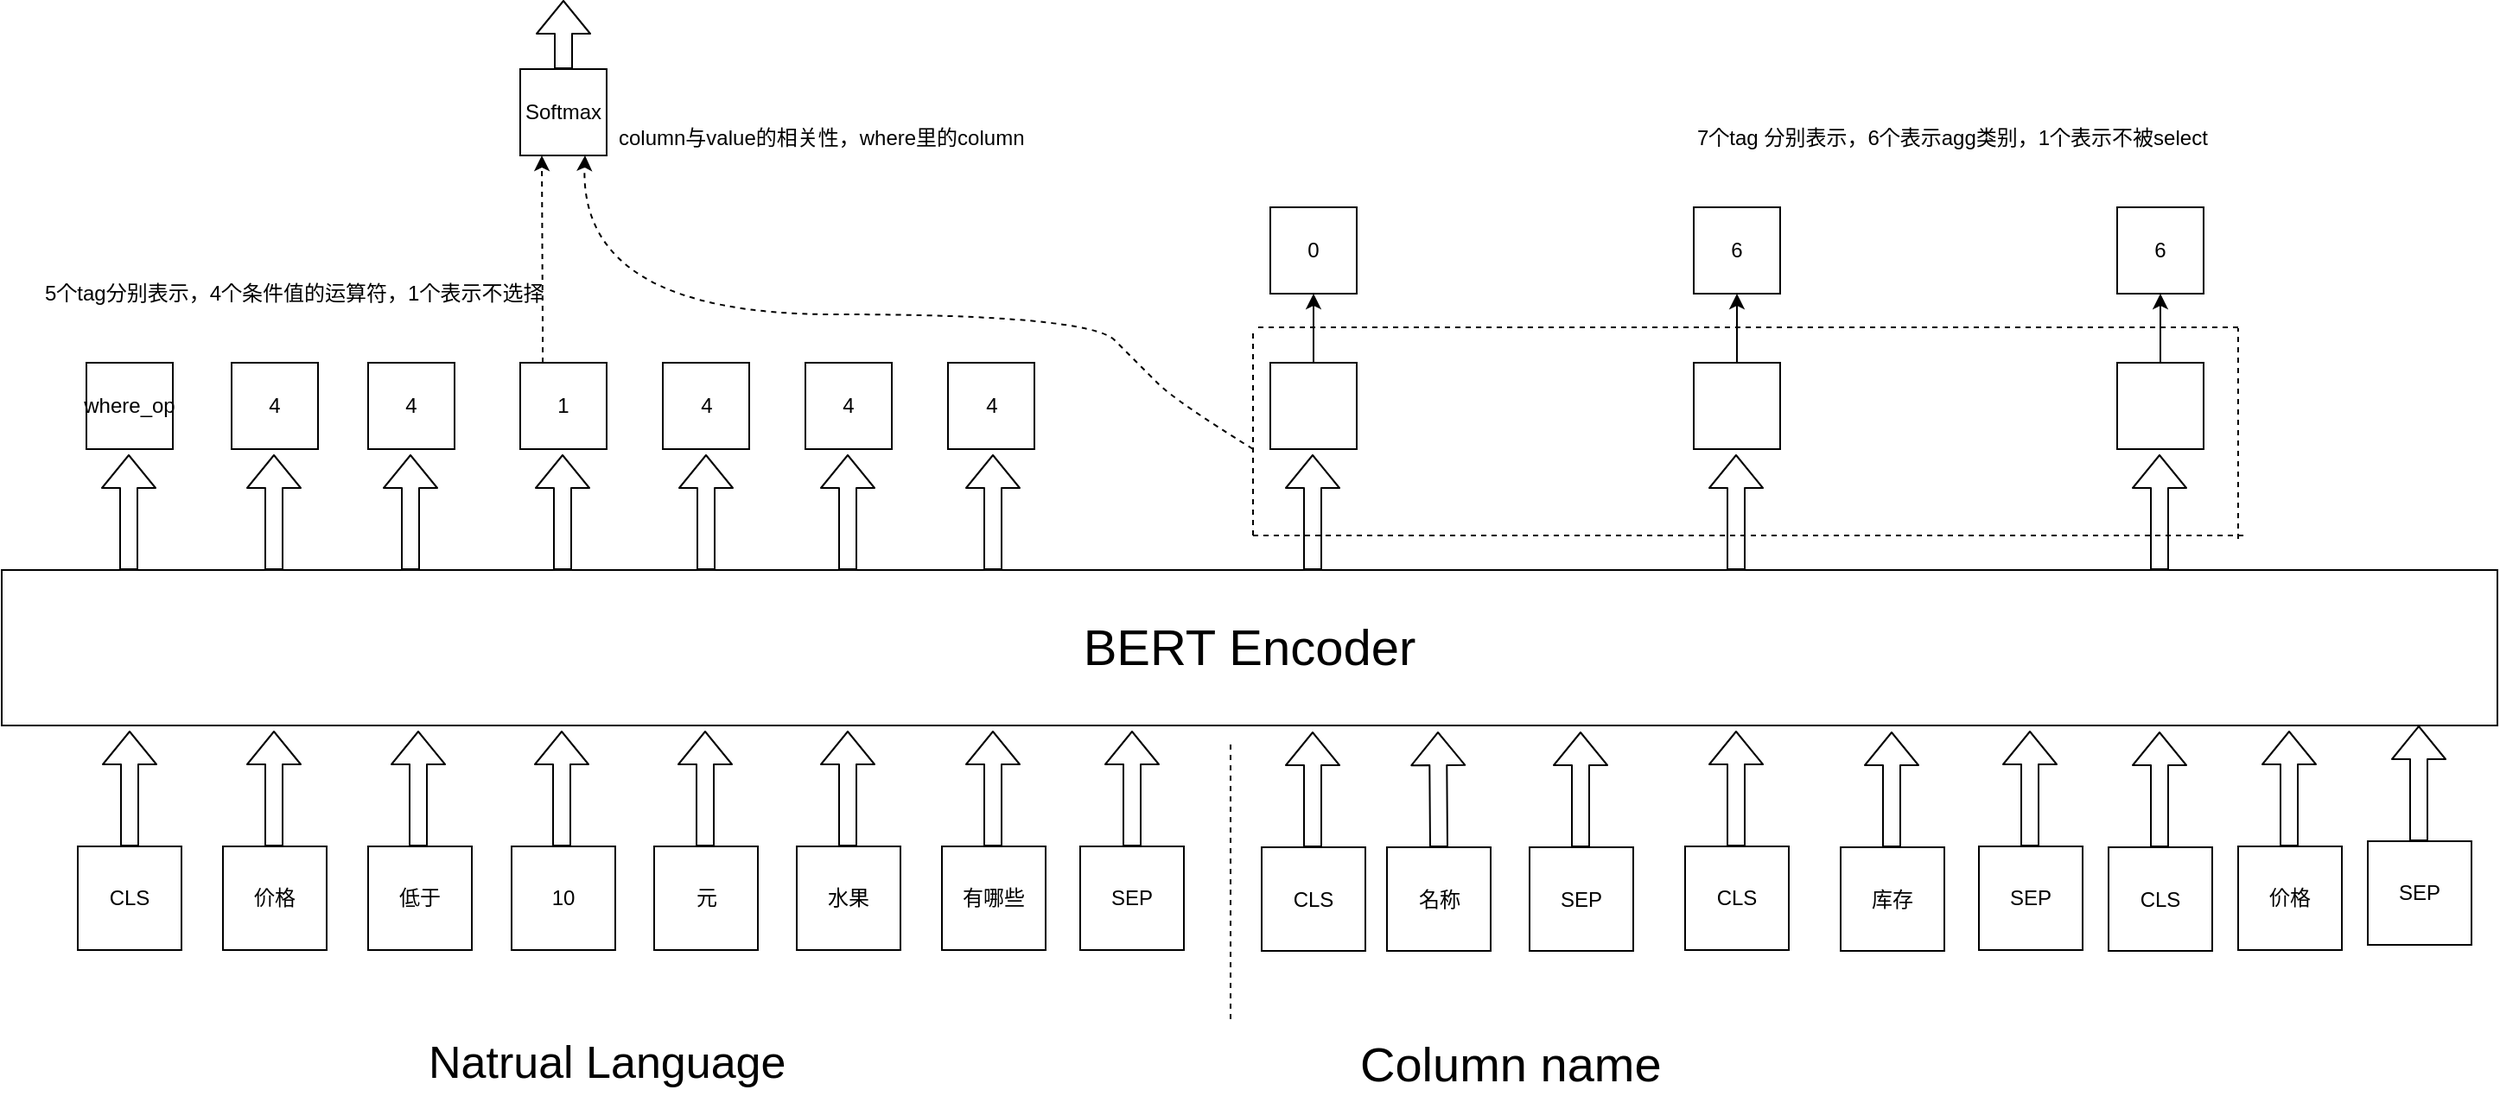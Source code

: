 <mxfile version="11.3.1" type="github" pages="1"><diagram id="c-696Md5OO4G23K5RFKI" name="Page-1"><mxGraphModel dx="696" dy="1582" grid="1" gridSize="10" guides="1" tooltips="1" connect="1" arrows="1" fold="1" page="1" pageScale="1" pageWidth="827" pageHeight="1169" math="0" shadow="0"><root><mxCell id="0"/><mxCell id="1" parent="0"/><mxCell id="TGyDLWfpYOUxdQFagow5-1" value="&lt;font style=&quot;font-size: 29px&quot;&gt;BERT Encoder&lt;/font&gt;" style="rounded=0;whiteSpace=wrap;html=1;" vertex="1" parent="1"><mxGeometry x="116" y="230" width="1444" height="90" as="geometry"/></mxCell><mxCell id="TGyDLWfpYOUxdQFagow5-2" value="CLS" style="rounded=0;whiteSpace=wrap;html=1;" vertex="1" parent="1"><mxGeometry x="160" y="390" width="60" height="60" as="geometry"/></mxCell><mxCell id="TGyDLWfpYOUxdQFagow5-3" value="价格" style="rounded=0;whiteSpace=wrap;html=1;" vertex="1" parent="1"><mxGeometry x="244" y="390" width="60" height="60" as="geometry"/></mxCell><mxCell id="TGyDLWfpYOUxdQFagow5-4" value="低于" style="rounded=0;whiteSpace=wrap;html=1;" vertex="1" parent="1"><mxGeometry x="328" y="390" width="60" height="60" as="geometry"/></mxCell><mxCell id="TGyDLWfpYOUxdQFagow5-5" value="10" style="rounded=0;whiteSpace=wrap;html=1;" vertex="1" parent="1"><mxGeometry x="411" y="390" width="60" height="60" as="geometry"/></mxCell><mxCell id="TGyDLWfpYOUxdQFagow5-6" value="元" style="rounded=0;whiteSpace=wrap;html=1;" vertex="1" parent="1"><mxGeometry x="493.5" y="390" width="60" height="60" as="geometry"/></mxCell><mxCell id="TGyDLWfpYOUxdQFagow5-7" value="水果" style="rounded=0;whiteSpace=wrap;html=1;" vertex="1" parent="1"><mxGeometry x="576" y="390" width="60" height="60" as="geometry"/></mxCell><mxCell id="TGyDLWfpYOUxdQFagow5-8" value="名称" style="rounded=0;whiteSpace=wrap;html=1;" vertex="1" parent="1"><mxGeometry x="917.5" y="390.5" width="60" height="60" as="geometry"/></mxCell><mxCell id="TGyDLWfpYOUxdQFagow5-9" value="库存" style="rounded=0;whiteSpace=wrap;html=1;" vertex="1" parent="1"><mxGeometry x="1180" y="390.5" width="60" height="60" as="geometry"/></mxCell><mxCell id="TGyDLWfpYOUxdQFagow5-10" value="价格" style="rounded=0;whiteSpace=wrap;html=1;" vertex="1" parent="1"><mxGeometry x="1410" y="390" width="60" height="60" as="geometry"/></mxCell><mxCell id="TGyDLWfpYOUxdQFagow5-11" value="" style="shape=flexArrow;endArrow=classic;html=1;exitX=0.5;exitY=0;exitDx=0;exitDy=0;" edge="1" parent="1" source="TGyDLWfpYOUxdQFagow5-2"><mxGeometry width="50" height="50" relative="1" as="geometry"><mxPoint x="120" y="520" as="sourcePoint"/><mxPoint x="190" y="323" as="targetPoint"/></mxGeometry></mxCell><mxCell id="TGyDLWfpYOUxdQFagow5-13" value="" style="shape=flexArrow;endArrow=classic;html=1;exitX=0.5;exitY=0;exitDx=0;exitDy=0;" edge="1" parent="1"><mxGeometry width="50" height="50" relative="1" as="geometry"><mxPoint x="273.5" y="390" as="sourcePoint"/><mxPoint x="273.5" y="323" as="targetPoint"/></mxGeometry></mxCell><mxCell id="TGyDLWfpYOUxdQFagow5-15" value="" style="shape=flexArrow;endArrow=classic;html=1;exitX=0.5;exitY=0;exitDx=0;exitDy=0;" edge="1" parent="1"><mxGeometry width="50" height="50" relative="1" as="geometry"><mxPoint x="357" y="390" as="sourcePoint"/><mxPoint x="357" y="323" as="targetPoint"/></mxGeometry></mxCell><mxCell id="TGyDLWfpYOUxdQFagow5-16" value="" style="shape=flexArrow;endArrow=classic;html=1;exitX=0.5;exitY=0;exitDx=0;exitDy=0;" edge="1" parent="1"><mxGeometry width="50" height="50" relative="1" as="geometry"><mxPoint x="440" y="390" as="sourcePoint"/><mxPoint x="440" y="323" as="targetPoint"/></mxGeometry></mxCell><mxCell id="TGyDLWfpYOUxdQFagow5-17" value="" style="shape=flexArrow;endArrow=classic;html=1;exitX=0.5;exitY=0;exitDx=0;exitDy=0;" edge="1" parent="1"><mxGeometry width="50" height="50" relative="1" as="geometry"><mxPoint x="523" y="390" as="sourcePoint"/><mxPoint x="523" y="323" as="targetPoint"/></mxGeometry></mxCell><mxCell id="TGyDLWfpYOUxdQFagow5-18" value="" style="shape=flexArrow;endArrow=classic;html=1;exitX=0.5;exitY=0;exitDx=0;exitDy=0;" edge="1" parent="1"><mxGeometry width="50" height="50" relative="1" as="geometry"><mxPoint x="605.5" y="390" as="sourcePoint"/><mxPoint x="605.5" y="323" as="targetPoint"/></mxGeometry></mxCell><mxCell id="TGyDLWfpYOUxdQFagow5-19" value="" style="shape=flexArrow;endArrow=classic;html=1;" edge="1" parent="1"><mxGeometry width="50" height="50" relative="1" as="geometry"><mxPoint x="947.5" y="390.5" as="sourcePoint"/><mxPoint x="947" y="323.5" as="targetPoint"/></mxGeometry></mxCell><mxCell id="TGyDLWfpYOUxdQFagow5-20" value="" style="shape=flexArrow;endArrow=classic;html=1;exitX=0.5;exitY=0;exitDx=0;exitDy=0;" edge="1" parent="1"><mxGeometry width="50" height="50" relative="1" as="geometry"><mxPoint x="1209.5" y="390.5" as="sourcePoint"/><mxPoint x="1209.5" y="323.5" as="targetPoint"/></mxGeometry></mxCell><mxCell id="TGyDLWfpYOUxdQFagow5-21" value="" style="shape=flexArrow;endArrow=classic;html=1;exitX=0.5;exitY=0;exitDx=0;exitDy=0;" edge="1" parent="1"><mxGeometry width="50" height="50" relative="1" as="geometry"><mxPoint x="1439.5" y="390" as="sourcePoint"/><mxPoint x="1439.5" y="323" as="targetPoint"/></mxGeometry></mxCell><mxCell id="TGyDLWfpYOUxdQFagow5-22" value="" style="endArrow=none;dashed=1;html=1;" edge="1" parent="1"><mxGeometry width="50" height="50" relative="1" as="geometry"><mxPoint x="827" y="490" as="sourcePoint"/><mxPoint x="827" y="330" as="targetPoint"/></mxGeometry></mxCell><mxCell id="TGyDLWfpYOUxdQFagow5-23" value="&lt;font style=&quot;font-size: 26px&quot;&gt;Natrual Language&lt;/font&gt;" style="text;html=1;resizable=0;points=[];autosize=1;align=left;verticalAlign=top;spacingTop=-4;" vertex="1" parent="1"><mxGeometry x="361" y="496.5" width="220" height="20" as="geometry"/></mxCell><mxCell id="TGyDLWfpYOUxdQFagow5-24" value="&lt;font style=&quot;font-size: 28px&quot;&gt;Column name&lt;/font&gt;" style="text;html=1;resizable=0;points=[];autosize=1;align=left;verticalAlign=top;spacingTop=-4;" vertex="1" parent="1"><mxGeometry x="900" y="496.5" width="190" height="20" as="geometry"/></mxCell><mxCell id="TGyDLWfpYOUxdQFagow5-26" value="SEP" style="rounded=0;whiteSpace=wrap;html=1;" vertex="1" parent="1"><mxGeometry x="740" y="390" width="60" height="60" as="geometry"/></mxCell><mxCell id="TGyDLWfpYOUxdQFagow5-27" value="" style="shape=flexArrow;endArrow=classic;html=1;exitX=0.5;exitY=0;exitDx=0;exitDy=0;" edge="1" parent="1"><mxGeometry width="50" height="50" relative="1" as="geometry"><mxPoint x="770" y="390" as="sourcePoint"/><mxPoint x="770" y="323" as="targetPoint"/></mxGeometry></mxCell><mxCell id="TGyDLWfpYOUxdQFagow5-28" value="有哪些" style="rounded=0;whiteSpace=wrap;html=1;" vertex="1" parent="1"><mxGeometry x="660" y="390" width="60" height="60" as="geometry"/></mxCell><mxCell id="TGyDLWfpYOUxdQFagow5-29" value="" style="shape=flexArrow;endArrow=classic;html=1;exitX=0.5;exitY=0;exitDx=0;exitDy=0;" edge="1" parent="1"><mxGeometry width="50" height="50" relative="1" as="geometry"><mxPoint x="689.5" y="390" as="sourcePoint"/><mxPoint x="689.5" y="323" as="targetPoint"/></mxGeometry></mxCell><mxCell id="TGyDLWfpYOUxdQFagow5-30" value="CLS" style="rounded=0;whiteSpace=wrap;html=1;" vertex="1" parent="1"><mxGeometry x="845" y="390.5" width="60" height="60" as="geometry"/></mxCell><mxCell id="TGyDLWfpYOUxdQFagow5-31" value="" style="shape=flexArrow;endArrow=classic;html=1;exitX=0.5;exitY=0;exitDx=0;exitDy=0;" edge="1" parent="1"><mxGeometry width="50" height="50" relative="1" as="geometry"><mxPoint x="874.5" y="390.5" as="sourcePoint"/><mxPoint x="874.5" y="323.5" as="targetPoint"/></mxGeometry></mxCell><mxCell id="TGyDLWfpYOUxdQFagow5-32" value="" style="shape=flexArrow;endArrow=classic;html=1;exitX=0.5;exitY=0;exitDx=0;exitDy=0;" edge="1" parent="1"><mxGeometry width="50" height="50" relative="1" as="geometry"><mxPoint x="189.5" y="230" as="sourcePoint"/><mxPoint x="189.5" y="163" as="targetPoint"/></mxGeometry></mxCell><mxCell id="TGyDLWfpYOUxdQFagow5-33" value="where_op" style="rounded=0;whiteSpace=wrap;html=1;" vertex="1" parent="1"><mxGeometry x="165" y="110" width="50" height="50" as="geometry"/></mxCell><mxCell id="TGyDLWfpYOUxdQFagow5-34" value="" style="shape=flexArrow;endArrow=classic;html=1;exitX=0.5;exitY=0;exitDx=0;exitDy=0;" edge="1" parent="1"><mxGeometry width="50" height="50" relative="1" as="geometry"><mxPoint x="273.5" y="230" as="sourcePoint"/><mxPoint x="273.5" y="163" as="targetPoint"/></mxGeometry></mxCell><mxCell id="TGyDLWfpYOUxdQFagow5-35" value="4" style="rounded=0;whiteSpace=wrap;html=1;" vertex="1" parent="1"><mxGeometry x="249" y="110" width="50" height="50" as="geometry"/></mxCell><mxCell id="TGyDLWfpYOUxdQFagow5-36" value="4" style="rounded=0;whiteSpace=wrap;html=1;" vertex="1" parent="1"><mxGeometry x="328" y="110" width="50" height="50" as="geometry"/></mxCell><mxCell id="TGyDLWfpYOUxdQFagow5-37" value="" style="shape=flexArrow;endArrow=classic;html=1;exitX=0.5;exitY=0;exitDx=0;exitDy=0;" edge="1" parent="1"><mxGeometry width="50" height="50" relative="1" as="geometry"><mxPoint x="352.5" y="230" as="sourcePoint"/><mxPoint x="352.5" y="163" as="targetPoint"/></mxGeometry></mxCell><mxCell id="TGyDLWfpYOUxdQFagow5-38" value="" style="shape=flexArrow;endArrow=classic;html=1;exitX=0.5;exitY=0;exitDx=0;exitDy=0;" edge="1" parent="1"><mxGeometry width="50" height="50" relative="1" as="geometry"><mxPoint x="440.5" y="230" as="sourcePoint"/><mxPoint x="440.5" y="163" as="targetPoint"/></mxGeometry></mxCell><mxCell id="TGyDLWfpYOUxdQFagow5-81" value="" style="edgeStyle=orthogonalEdgeStyle;rounded=0;orthogonalLoop=1;jettySize=auto;html=1;dashed=1;entryX=0.25;entryY=1;entryDx=0;entryDy=0;" edge="1" parent="1" source="TGyDLWfpYOUxdQFagow5-39" target="TGyDLWfpYOUxdQFagow5-78"><mxGeometry relative="1" as="geometry"><mxPoint x="441" y="30" as="targetPoint"/><Array as="points"><mxPoint x="429" y="90"/><mxPoint x="429" y="90"/></Array></mxGeometry></mxCell><mxCell id="TGyDLWfpYOUxdQFagow5-39" value="1" style="rounded=0;whiteSpace=wrap;html=1;" vertex="1" parent="1"><mxGeometry x="416" y="110" width="50" height="50" as="geometry"/></mxCell><mxCell id="TGyDLWfpYOUxdQFagow5-78" value="Softmax" style="rounded=0;whiteSpace=wrap;html=1;" vertex="1" parent="1"><mxGeometry x="416" y="-60" width="50" height="50" as="geometry"/></mxCell><mxCell id="TGyDLWfpYOUxdQFagow5-40" value="4" style="rounded=0;whiteSpace=wrap;html=1;" vertex="1" parent="1"><mxGeometry x="498.5" y="110" width="50" height="50" as="geometry"/></mxCell><mxCell id="TGyDLWfpYOUxdQFagow5-41" value="" style="shape=flexArrow;endArrow=classic;html=1;exitX=0.5;exitY=0;exitDx=0;exitDy=0;" edge="1" parent="1"><mxGeometry width="50" height="50" relative="1" as="geometry"><mxPoint x="523.5" y="230" as="sourcePoint"/><mxPoint x="523.5" y="163" as="targetPoint"/></mxGeometry></mxCell><mxCell id="TGyDLWfpYOUxdQFagow5-42" value="4" style="rounded=0;whiteSpace=wrap;html=1;" vertex="1" parent="1"><mxGeometry x="581" y="110" width="50" height="50" as="geometry"/></mxCell><mxCell id="TGyDLWfpYOUxdQFagow5-43" value="" style="shape=flexArrow;endArrow=classic;html=1;exitX=0.5;exitY=0;exitDx=0;exitDy=0;" edge="1" parent="1"><mxGeometry width="50" height="50" relative="1" as="geometry"><mxPoint x="605.5" y="230" as="sourcePoint"/><mxPoint x="605.5" y="163" as="targetPoint"/></mxGeometry></mxCell><mxCell id="TGyDLWfpYOUxdQFagow5-46" value="" style="shape=flexArrow;endArrow=classic;html=1;exitX=0.5;exitY=0;exitDx=0;exitDy=0;" edge="1" parent="1"><mxGeometry width="50" height="50" relative="1" as="geometry"><mxPoint x="689.5" y="230" as="sourcePoint"/><mxPoint x="689.5" y="163" as="targetPoint"/></mxGeometry></mxCell><mxCell id="TGyDLWfpYOUxdQFagow5-47" value="4" style="rounded=0;whiteSpace=wrap;html=1;" vertex="1" parent="1"><mxGeometry x="663.5" y="110" width="50" height="50" as="geometry"/></mxCell><mxCell id="TGyDLWfpYOUxdQFagow5-48" value="SEP" style="rounded=0;whiteSpace=wrap;html=1;" vertex="1" parent="1"><mxGeometry x="1000" y="390.5" width="60" height="60" as="geometry"/></mxCell><mxCell id="TGyDLWfpYOUxdQFagow5-49" value="" style="shape=flexArrow;endArrow=classic;html=1;exitX=0.5;exitY=0;exitDx=0;exitDy=0;" edge="1" parent="1"><mxGeometry width="50" height="50" relative="1" as="geometry"><mxPoint x="1029.5" y="390.5" as="sourcePoint"/><mxPoint x="1029.5" y="323.5" as="targetPoint"/></mxGeometry></mxCell><mxCell id="TGyDLWfpYOUxdQFagow5-51" value="CLS" style="rounded=0;whiteSpace=wrap;html=1;" vertex="1" parent="1"><mxGeometry x="1090" y="390" width="60" height="60" as="geometry"/></mxCell><mxCell id="TGyDLWfpYOUxdQFagow5-52" value="" style="shape=flexArrow;endArrow=classic;html=1;exitX=0.5;exitY=0;exitDx=0;exitDy=0;" edge="1" parent="1"><mxGeometry width="50" height="50" relative="1" as="geometry"><mxPoint x="1119.5" y="390" as="sourcePoint"/><mxPoint x="1119.5" y="323" as="targetPoint"/></mxGeometry></mxCell><mxCell id="TGyDLWfpYOUxdQFagow5-53" value="SEP" style="rounded=0;whiteSpace=wrap;html=1;" vertex="1" parent="1"><mxGeometry x="1260" y="390" width="60" height="60" as="geometry"/></mxCell><mxCell id="TGyDLWfpYOUxdQFagow5-54" value="" style="shape=flexArrow;endArrow=classic;html=1;exitX=0.5;exitY=0;exitDx=0;exitDy=0;" edge="1" parent="1"><mxGeometry width="50" height="50" relative="1" as="geometry"><mxPoint x="1289.5" y="390" as="sourcePoint"/><mxPoint x="1289.5" y="323" as="targetPoint"/></mxGeometry></mxCell><mxCell id="TGyDLWfpYOUxdQFagow5-55" value="CLS" style="rounded=0;whiteSpace=wrap;html=1;" vertex="1" parent="1"><mxGeometry x="1335" y="390.5" width="60" height="60" as="geometry"/></mxCell><mxCell id="TGyDLWfpYOUxdQFagow5-56" value="" style="shape=flexArrow;endArrow=classic;html=1;exitX=0.5;exitY=0;exitDx=0;exitDy=0;" edge="1" parent="1"><mxGeometry width="50" height="50" relative="1" as="geometry"><mxPoint x="1364.5" y="390.5" as="sourcePoint"/><mxPoint x="1364.5" y="323.5" as="targetPoint"/></mxGeometry></mxCell><mxCell id="TGyDLWfpYOUxdQFagow5-57" value="SEP" style="rounded=0;whiteSpace=wrap;html=1;" vertex="1" parent="1"><mxGeometry x="1485" y="387" width="60" height="60" as="geometry"/></mxCell><mxCell id="TGyDLWfpYOUxdQFagow5-58" value="" style="shape=flexArrow;endArrow=classic;html=1;exitX=0.5;exitY=0;exitDx=0;exitDy=0;" edge="1" parent="1"><mxGeometry width="50" height="50" relative="1" as="geometry"><mxPoint x="1514.5" y="387" as="sourcePoint"/><mxPoint x="1514.5" y="320" as="targetPoint"/></mxGeometry></mxCell><mxCell id="TGyDLWfpYOUxdQFagow5-59" value="" style="shape=flexArrow;endArrow=classic;html=1;exitX=0.5;exitY=0;exitDx=0;exitDy=0;" edge="1" parent="1"><mxGeometry width="50" height="50" relative="1" as="geometry"><mxPoint x="874.5" y="230" as="sourcePoint"/><mxPoint x="874.5" y="163" as="targetPoint"/></mxGeometry></mxCell><mxCell id="TGyDLWfpYOUxdQFagow5-60" value="" style="shape=flexArrow;endArrow=classic;html=1;exitX=0.5;exitY=0;exitDx=0;exitDy=0;" edge="1" parent="1"><mxGeometry width="50" height="50" relative="1" as="geometry"><mxPoint x="1119.5" y="230" as="sourcePoint"/><mxPoint x="1119.5" y="163" as="targetPoint"/></mxGeometry></mxCell><mxCell id="TGyDLWfpYOUxdQFagow5-61" value="" style="shape=flexArrow;endArrow=classic;html=1;exitX=0.5;exitY=0;exitDx=0;exitDy=0;" edge="1" parent="1"><mxGeometry width="50" height="50" relative="1" as="geometry"><mxPoint x="1364.5" y="230" as="sourcePoint"/><mxPoint x="1364.5" y="163" as="targetPoint"/></mxGeometry></mxCell><mxCell id="TGyDLWfpYOUxdQFagow5-66" value="" style="edgeStyle=orthogonalEdgeStyle;rounded=0;orthogonalLoop=1;jettySize=auto;html=1;" edge="1" parent="1" source="TGyDLWfpYOUxdQFagow5-62" target="TGyDLWfpYOUxdQFagow5-65"><mxGeometry relative="1" as="geometry"/></mxCell><mxCell id="TGyDLWfpYOUxdQFagow5-62" value="" style="rounded=0;whiteSpace=wrap;html=1;" vertex="1" parent="1"><mxGeometry x="850" y="110" width="50" height="50" as="geometry"/></mxCell><mxCell id="TGyDLWfpYOUxdQFagow5-65" value="0" style="rounded=0;whiteSpace=wrap;html=1;" vertex="1" parent="1"><mxGeometry x="850" y="20" width="50" height="50" as="geometry"/></mxCell><mxCell id="TGyDLWfpYOUxdQFagow5-68" value="" style="edgeStyle=orthogonalEdgeStyle;rounded=0;orthogonalLoop=1;jettySize=auto;html=1;" edge="1" parent="1" source="TGyDLWfpYOUxdQFagow5-63" target="TGyDLWfpYOUxdQFagow5-67"><mxGeometry relative="1" as="geometry"/></mxCell><mxCell id="TGyDLWfpYOUxdQFagow5-63" value="" style="rounded=0;whiteSpace=wrap;html=1;" vertex="1" parent="1"><mxGeometry x="1095" y="110" width="50" height="50" as="geometry"/></mxCell><mxCell id="TGyDLWfpYOUxdQFagow5-67" value="6" style="rounded=0;whiteSpace=wrap;html=1;" vertex="1" parent="1"><mxGeometry x="1095" y="20" width="50" height="50" as="geometry"/></mxCell><mxCell id="TGyDLWfpYOUxdQFagow5-70" value="" style="edgeStyle=orthogonalEdgeStyle;rounded=0;orthogonalLoop=1;jettySize=auto;html=1;" edge="1" parent="1" source="TGyDLWfpYOUxdQFagow5-64" target="TGyDLWfpYOUxdQFagow5-69"><mxGeometry relative="1" as="geometry"/></mxCell><mxCell id="TGyDLWfpYOUxdQFagow5-64" value="" style="rounded=0;whiteSpace=wrap;html=1;" vertex="1" parent="1"><mxGeometry x="1340" y="110" width="50" height="50" as="geometry"/></mxCell><mxCell id="TGyDLWfpYOUxdQFagow5-69" value="6" style="rounded=0;whiteSpace=wrap;html=1;" vertex="1" parent="1"><mxGeometry x="1340" y="20" width="50" height="50" as="geometry"/></mxCell><mxCell id="TGyDLWfpYOUxdQFagow5-73" value="" style="endArrow=none;html=1;dashed=1;" edge="1" parent="1"><mxGeometry width="50" height="50" relative="1" as="geometry"><mxPoint x="840" y="210" as="sourcePoint"/><mxPoint x="840" y="90" as="targetPoint"/></mxGeometry></mxCell><mxCell id="TGyDLWfpYOUxdQFagow5-74" value="" style="endArrow=none;html=1;dashed=1;" edge="1" parent="1"><mxGeometry width="50" height="50" relative="1" as="geometry"><mxPoint x="840" y="210" as="sourcePoint"/><mxPoint x="1414" y="210" as="targetPoint"/></mxGeometry></mxCell><mxCell id="TGyDLWfpYOUxdQFagow5-75" value="" style="endArrow=none;html=1;dashed=1;" edge="1" parent="1"><mxGeometry width="50" height="50" relative="1" as="geometry"><mxPoint x="1410" y="89.5" as="sourcePoint"/><mxPoint x="840" y="89.5" as="targetPoint"/></mxGeometry></mxCell><mxCell id="TGyDLWfpYOUxdQFagow5-76" value="" style="endArrow=none;html=1;dashed=1;" edge="1" parent="1"><mxGeometry width="50" height="50" relative="1" as="geometry"><mxPoint x="1410" y="212" as="sourcePoint"/><mxPoint x="1410" y="90" as="targetPoint"/></mxGeometry></mxCell><mxCell id="TGyDLWfpYOUxdQFagow5-77" value="" style="curved=1;endArrow=classic;html=1;dashed=1;entryX=0.75;entryY=1;entryDx=0;entryDy=0;" edge="1" parent="1" target="TGyDLWfpYOUxdQFagow5-78"><mxGeometry width="50" height="50" relative="1" as="geometry"><mxPoint x="840" y="160" as="sourcePoint"/><mxPoint x="570" y="40" as="targetPoint"/><Array as="points"><mxPoint x="795" y="132"/><mxPoint x="775" y="112"/><mxPoint x="745" y="82"/><mxPoint x="450" y="82"/></Array></mxGeometry></mxCell><mxCell id="TGyDLWfpYOUxdQFagow5-82" value="" style="shape=flexArrow;endArrow=classic;html=1;exitX=0.5;exitY=0;exitDx=0;exitDy=0;" edge="1" parent="1" source="TGyDLWfpYOUxdQFagow5-78"><mxGeometry width="50" height="50" relative="1" as="geometry"><mxPoint x="430" y="-80" as="sourcePoint"/><mxPoint x="441" y="-100" as="targetPoint"/></mxGeometry></mxCell><mxCell id="TGyDLWfpYOUxdQFagow5-83" value="7个tag 分别表示，6个表示agg类别，1个表示不被select" style="text;html=1;resizable=0;points=[];autosize=1;align=left;verticalAlign=top;spacingTop=-4;" vertex="1" parent="1"><mxGeometry x="1095" y="-30" width="310" height="20" as="geometry"/></mxCell><mxCell id="TGyDLWfpYOUxdQFagow5-84" value="5个tag分别表示，4个条件值的运算符，1个表示不选择&lt;br&gt;" style="text;html=1;resizable=0;points=[];autosize=1;align=left;verticalAlign=top;spacingTop=-4;" vertex="1" parent="1"><mxGeometry x="139" y="60" width="300" height="20" as="geometry"/></mxCell><mxCell id="TGyDLWfpYOUxdQFagow5-85" value="column与value的相关性，where里的column&lt;br&gt;" style="text;html=1;resizable=0;points=[];autosize=1;align=left;verticalAlign=top;spacingTop=-4;" vertex="1" parent="1"><mxGeometry x="471" y="-30" width="250" height="20" as="geometry"/></mxCell></root></mxGraphModel></diagram></mxfile>